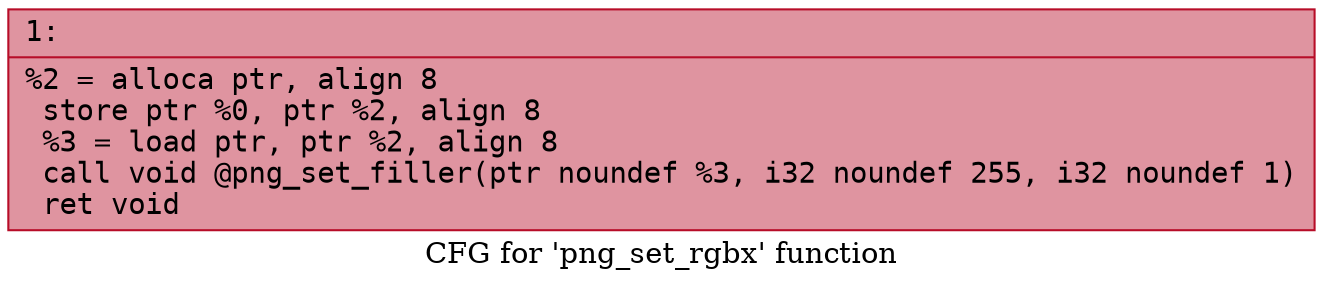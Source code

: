 digraph "CFG for 'png_set_rgbx' function" {
	label="CFG for 'png_set_rgbx' function";

	Node0x60000325e800 [shape=record,color="#b70d28ff", style=filled, fillcolor="#b70d2870" fontname="Courier",label="{1:\l|  %2 = alloca ptr, align 8\l  store ptr %0, ptr %2, align 8\l  %3 = load ptr, ptr %2, align 8\l  call void @png_set_filler(ptr noundef %3, i32 noundef 255, i32 noundef 1)\l  ret void\l}"];
}
